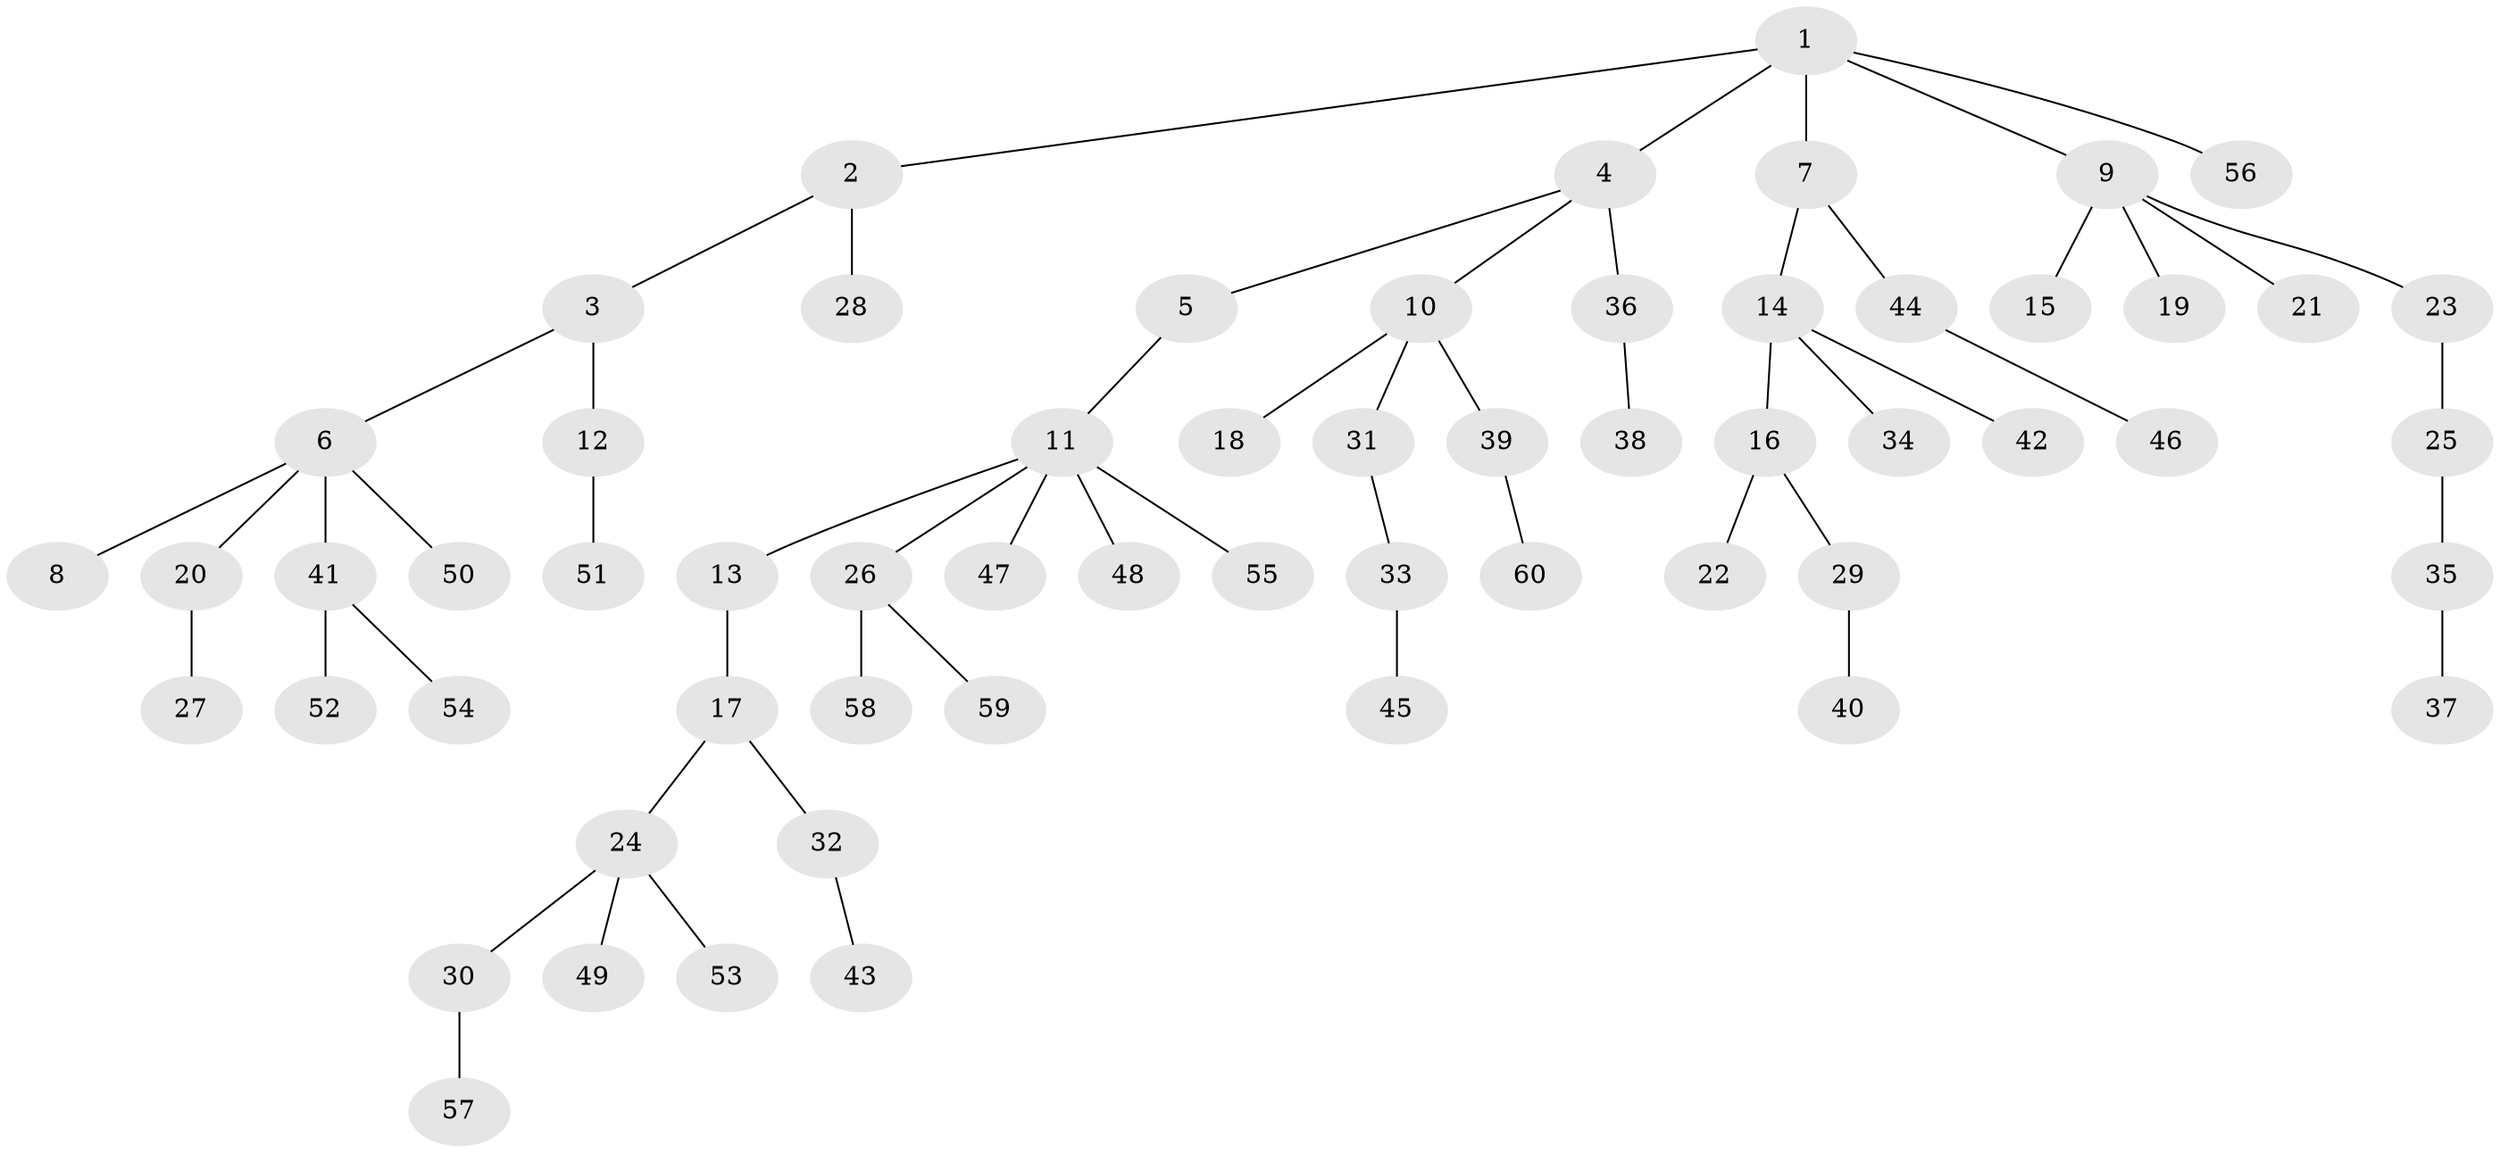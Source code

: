 // coarse degree distribution, {1: 0.6388888888888888, 2: 0.2777777777777778, 4: 0.027777777777777776, 6: 0.027777777777777776, 17: 0.027777777777777776}
// Generated by graph-tools (version 1.1) at 2025/56/03/04/25 21:56:23]
// undirected, 60 vertices, 59 edges
graph export_dot {
graph [start="1"]
  node [color=gray90,style=filled];
  1;
  2;
  3;
  4;
  5;
  6;
  7;
  8;
  9;
  10;
  11;
  12;
  13;
  14;
  15;
  16;
  17;
  18;
  19;
  20;
  21;
  22;
  23;
  24;
  25;
  26;
  27;
  28;
  29;
  30;
  31;
  32;
  33;
  34;
  35;
  36;
  37;
  38;
  39;
  40;
  41;
  42;
  43;
  44;
  45;
  46;
  47;
  48;
  49;
  50;
  51;
  52;
  53;
  54;
  55;
  56;
  57;
  58;
  59;
  60;
  1 -- 2;
  1 -- 4;
  1 -- 7;
  1 -- 9;
  1 -- 56;
  2 -- 3;
  2 -- 28;
  3 -- 6;
  3 -- 12;
  4 -- 5;
  4 -- 10;
  4 -- 36;
  5 -- 11;
  6 -- 8;
  6 -- 20;
  6 -- 41;
  6 -- 50;
  7 -- 14;
  7 -- 44;
  9 -- 15;
  9 -- 19;
  9 -- 21;
  9 -- 23;
  10 -- 18;
  10 -- 31;
  10 -- 39;
  11 -- 13;
  11 -- 26;
  11 -- 47;
  11 -- 48;
  11 -- 55;
  12 -- 51;
  13 -- 17;
  14 -- 16;
  14 -- 34;
  14 -- 42;
  16 -- 22;
  16 -- 29;
  17 -- 24;
  17 -- 32;
  20 -- 27;
  23 -- 25;
  24 -- 30;
  24 -- 49;
  24 -- 53;
  25 -- 35;
  26 -- 58;
  26 -- 59;
  29 -- 40;
  30 -- 57;
  31 -- 33;
  32 -- 43;
  33 -- 45;
  35 -- 37;
  36 -- 38;
  39 -- 60;
  41 -- 52;
  41 -- 54;
  44 -- 46;
}
